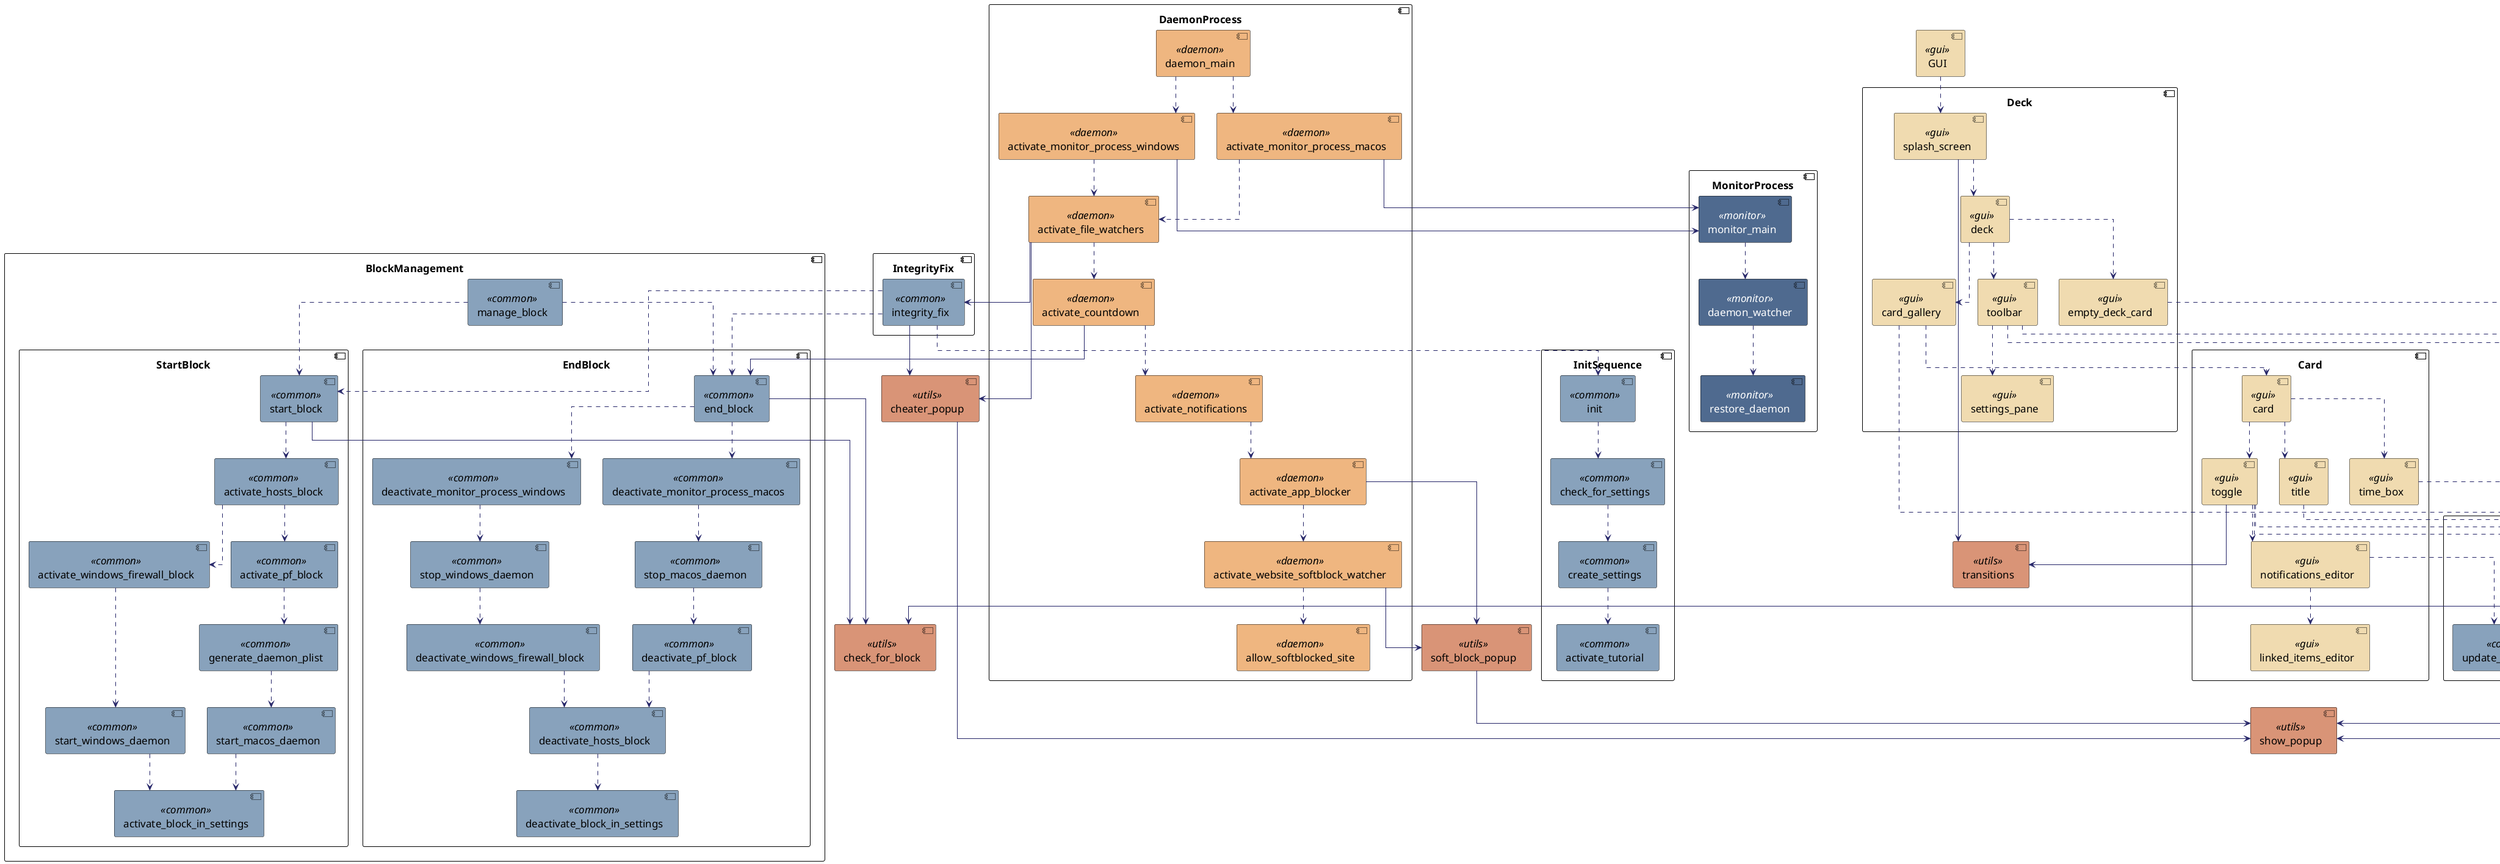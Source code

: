 @startuml
skinparam componentStyle uml2
skinparam linetype ortho
skinparam ArrowFontStyle normal

skinparam component {
    FontColor          black
    FontColor<<monitor>> white
    AttributeFontColor black
    FontSize           17
    AttributeFontSize  15
    AttributeFontname  Droid Sans Mono
    BackgroundColor<<gui>> #f0dbb0
    BackgroundColor<<common>> #88a2bc
    BackgroundColor<<utils>> #d99477
    BackgroundColor<<daemon>> #efb680
    BackgroundColor<<monitor>> #4f6a8f
    BorderColor        black
    ArrowColor         #222266
}


[GUI] <<gui>>

[check_for_block] <<utils>>
[cheater_popup] <<utils>>
[soft_block_popup] <<utils>>
[show_popup] <<utils>>
[transitions] <<utils>>

[cheater_popup] --> [show_popup]
[soft_block_popup] --> [show_popup]

component InitSequence {
    [init] <<common>>
    [check_for_settings] <<common>>
    [create_settings] <<common>>
    [activate_tutorial] <<common>>

    [init] .down.> [check_for_settings]
    [check_for_settings] .down.> [create_settings]
    [create_settings] .down.> [activate_tutorial]
}


component CardsManagement {
    [manage_card] <<common>>
    [read_cards] <<common>>
    [create_card] <<common>>
    [delete_card] <<common>>
    [update_metadata] <<common>>
    [update_blocklists] <<common>>
    [update_notifications] <<common>>
    [update_goals] <<common>>

    [manage_card] --> [check_for_block]
    [manage_card] .down.> [create_card]
    [manage_card] .down.> [read_cards]
    [manage_card] .down.> [update_metadata]
    [manage_card] .down.> [update_blocklists]
    [manage_card] .down.> [update_notifications]
    [manage_card] .down.> [update_goals]
    [manage_card] .down.> [delete_card]

    [delete_card] --> [show_popup]
}

component BlockManagement {
    [manage_block] <<common>>

    component StartBlock {
        [start_block] <<common>>
        [activate_hosts_block] <<common>>
        [activate_pf_block] <<common>>
        [activate_windows_firewall_block] <<common>>
        [generate_daemon_plist] <<common>>
        [start_macos_daemon] <<common>>
        [start_windows_daemon] <<common>>
        [activate_block_in_settings] <<common>>

        [manage_block] .down.> [start_block]

        [start_block] --> [check_for_block]
        [start_block] .down.> [activate_hosts_block]

        [activate_hosts_block] .down.> [activate_pf_block]
        [activate_hosts_block] .down.> [activate_windows_firewall_block]

        [activate_pf_block] .down.> [generate_daemon_plist]
        [activate_windows_firewall_block] .down.> [start_windows_daemon]

        [generate_daemon_plist] .down.> [start_macos_daemon]
        [start_macos_daemon] .down.> [activate_block_in_settings]
        [start_windows_daemon] .down.> [activate_block_in_settings]
    }

    component EndBlock {
        [end_block] <<common>>
        [deactivate_monitor_process_macos] <<common>>
        [deactivate_monitor_process_windows] <<common>>
        [deactivate_hosts_block] <<common>>
        [deactivate_pf_block] <<common>>
        [deactivate_windows_firewall_block] <<common>>
        [stop_macos_daemon] <<common>>
        [stop_windows_daemon] <<common>>
        [deactivate_block_in_settings] <<common>>

        [manage_block] .down.> [end_block]

        [end_block] --> [check_for_block]
        [end_block] .down.> [deactivate_monitor_process_macos]
        [end_block] .down.> [deactivate_monitor_process_windows]
        [deactivate_monitor_process_macos] .down.> [stop_macos_daemon]
        [deactivate_monitor_process_windows] .down.> [stop_windows_daemon]

        [stop_macos_daemon] .down.> [deactivate_pf_block]
        [stop_windows_daemon] .down.> [deactivate_windows_firewall_block]

        [deactivate_pf_block] .down.> [deactivate_hosts_block]
        [deactivate_windows_firewall_block] .down.> [deactivate_hosts_block]

        [deactivate_hosts_block] .down.> [deactivate_block_in_settings]
    }
}


component IntegrityFix {
    [integrity_fix] <<common>>

    [integrity_fix] .down.> [init]
    [integrity_fix] --> [cheater_popup]
    [integrity_fix] .down.> [end_block]
    [integrity_fix] .down.> [start_block]
}


component MonitorProcess {
    [monitor_main] <<monitor>>
    [daemon_watcher] <<monitor>>
    [restore_daemon] <<monitor>>

    [monitor_main] .down.> [daemon_watcher]
    [daemon_watcher] .down.> [restore_daemon]
}


component DaemonProcess {
    [daemon_main] <<daemon>>
    [activate_monitor_process_macos] <<daemon>>
    [activate_monitor_process_windows] <<daemon>>
    [activate_file_watchers] <<daemon>>
    [activate_countdown] <<daemon>>
    [activate_notifications] <<daemon>>
    [activate_app_blocker] <<daemon>>
    [activate_website_softblock_watcher] <<daemon>>
    [allow_softblocked_site] <<daemon>>

    [daemon_main] .down.> [activate_monitor_process_macos]
    [daemon_main] .down.> [activate_monitor_process_windows]
    [activate_monitor_process_macos] --> [monitor_main]
    [activate_monitor_process_windows] --> [monitor_main]

    [activate_monitor_process_macos] .down.> [activate_file_watchers]
    [activate_monitor_process_windows] .down.> [activate_file_watchers]
    [activate_file_watchers] --> [integrity_fix]
    [activate_file_watchers] --> [cheater_popup]

    [activate_file_watchers] .down.> [activate_countdown]
    [activate_countdown] --> [end_block]

    [activate_countdown] .down.> [activate_notifications]
    [activate_notifications] .down.> [activate_app_blocker]
    [activate_app_blocker] --> [soft_block_popup]

    [activate_app_blocker] .down.> [activate_website_softblock_watcher]
    [activate_website_softblock_watcher] --> [soft_block_popup]
    [activate_website_softblock_watcher] .down.> [allow_softblocked_site]
}


component Deck {
    [splash_screen] <<gui>> 
    [deck] <<gui>>
    [card_gallery] <<gui>>
    [toolbar] <<gui>>
    [empty_deck_card] <<gui>>
    [settings_pane] <<gui>>

    [GUI] .down.> [splash_screen]
    [splash_screen] --> [transitions]
    [splash_screen] .down.> [deck]
    [deck] .down.> [card_gallery]
    [deck] .down.> [toolbar]
    [deck] .down.> [empty_deck_card]

    [empty_deck_card] .down.> [create_card]

    [card_gallery] .down.> [read_cards]

    [toolbar] .down.> [create_card]
    [toolbar] .down.> [delete_card]
    [delete_card] --> [show_popup]
    [toolbar] .down.> [settings_pane]
}

component Card {
    [card] <<gui>>
    [title] <<gui>>
    [time_box] <<gui>>
    [toggle] <<gui>>
    [notifications_editor] <<gui>>
    [linked_items_editor] <<gui>>

    [card_gallery] .down.> [card]

    [card] .down.> [title]
    [card] .down.> [time_box]
    [card] .down.> [toggle]

    [title] .down.> [update_metadata]
    [time_box] .down.> [update_metadata]
    [toggle] .down.> [update_blocklists]
    [toggle] --> [transitions]
    [toggle] .down.> [notifications_editor]
    [toggle] .down.> [update_goals]

    [notifications_editor] .down.> [linked_items_editor]
    [notifications_editor] .down.> [update_notifications]
}

@enduml
